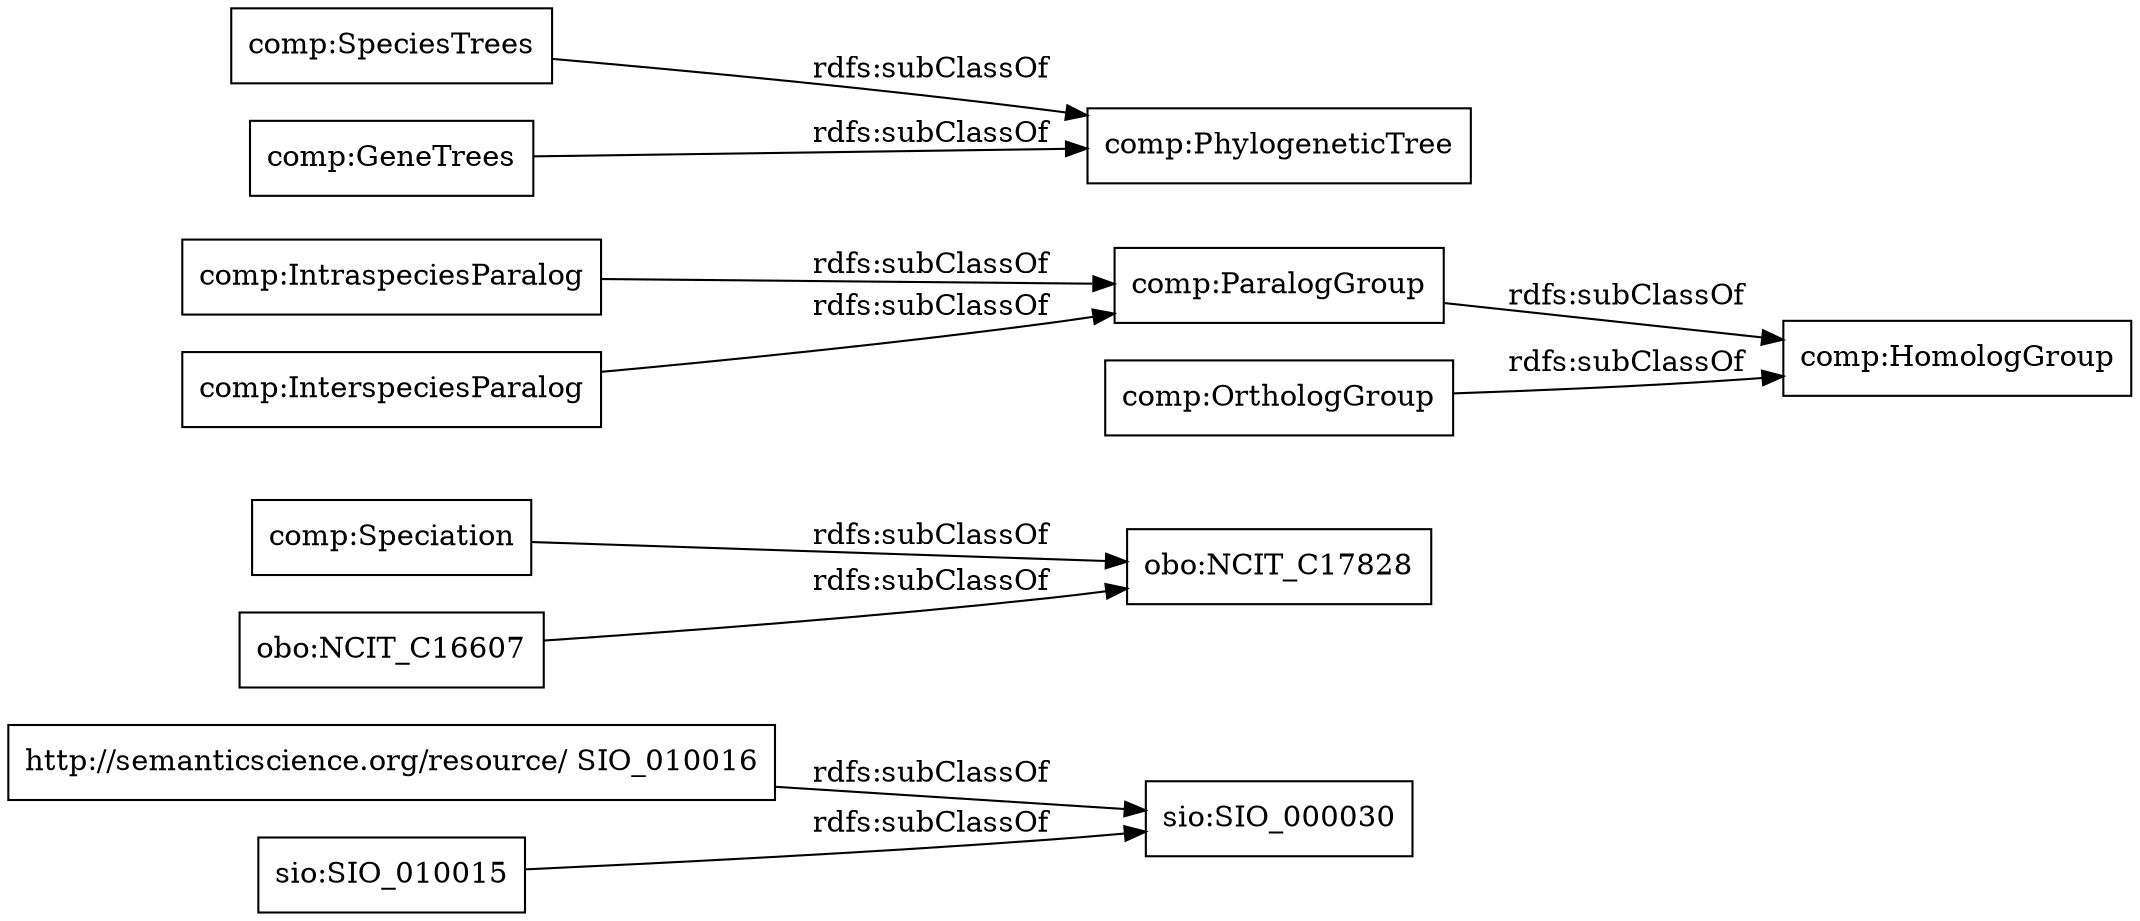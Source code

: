 digraph ar2dtool_diagram { 
rankdir=LR;
size="1000"
node [shape = rectangle, color="black"]; "sio:SIO_000030" "comp:Speciation" "comp:IntraspeciesParalog" "comp:InterspeciesParalog" "http://semanticscience.org/resource/ SIO_010016" "sio:SIO_010015" "comp:SpeciesTrees" "obo:NCIT_C17828" "comp:GeneTrees" "obo:NCIT_C16607" "comp:ParalogGroup" "comp:OrthologGroup" "comp:HomologGroup" "comp:PhylogeneticTree" ; /*classes style*/
	"sio:SIO_010015" -> "sio:SIO_000030" [ label = "rdfs:subClassOf" ];
	"comp:ParalogGroup" -> "comp:HomologGroup" [ label = "rdfs:subClassOf" ];
	"comp:OrthologGroup" -> "comp:HomologGroup" [ label = "rdfs:subClassOf" ];
	"comp:InterspeciesParalog" -> "comp:ParalogGroup" [ label = "rdfs:subClassOf" ];
	"obo:NCIT_C16607" -> "obo:NCIT_C17828" [ label = "rdfs:subClassOf" ];
	"comp:SpeciesTrees" -> "comp:PhylogeneticTree" [ label = "rdfs:subClassOf" ];
	"http://semanticscience.org/resource/ SIO_010016" -> "sio:SIO_000030" [ label = "rdfs:subClassOf" ];
	"comp:GeneTrees" -> "comp:PhylogeneticTree" [ label = "rdfs:subClassOf" ];
	"comp:Speciation" -> "obo:NCIT_C17828" [ label = "rdfs:subClassOf" ];
	"comp:IntraspeciesParalog" -> "comp:ParalogGroup" [ label = "rdfs:subClassOf" ];

}
